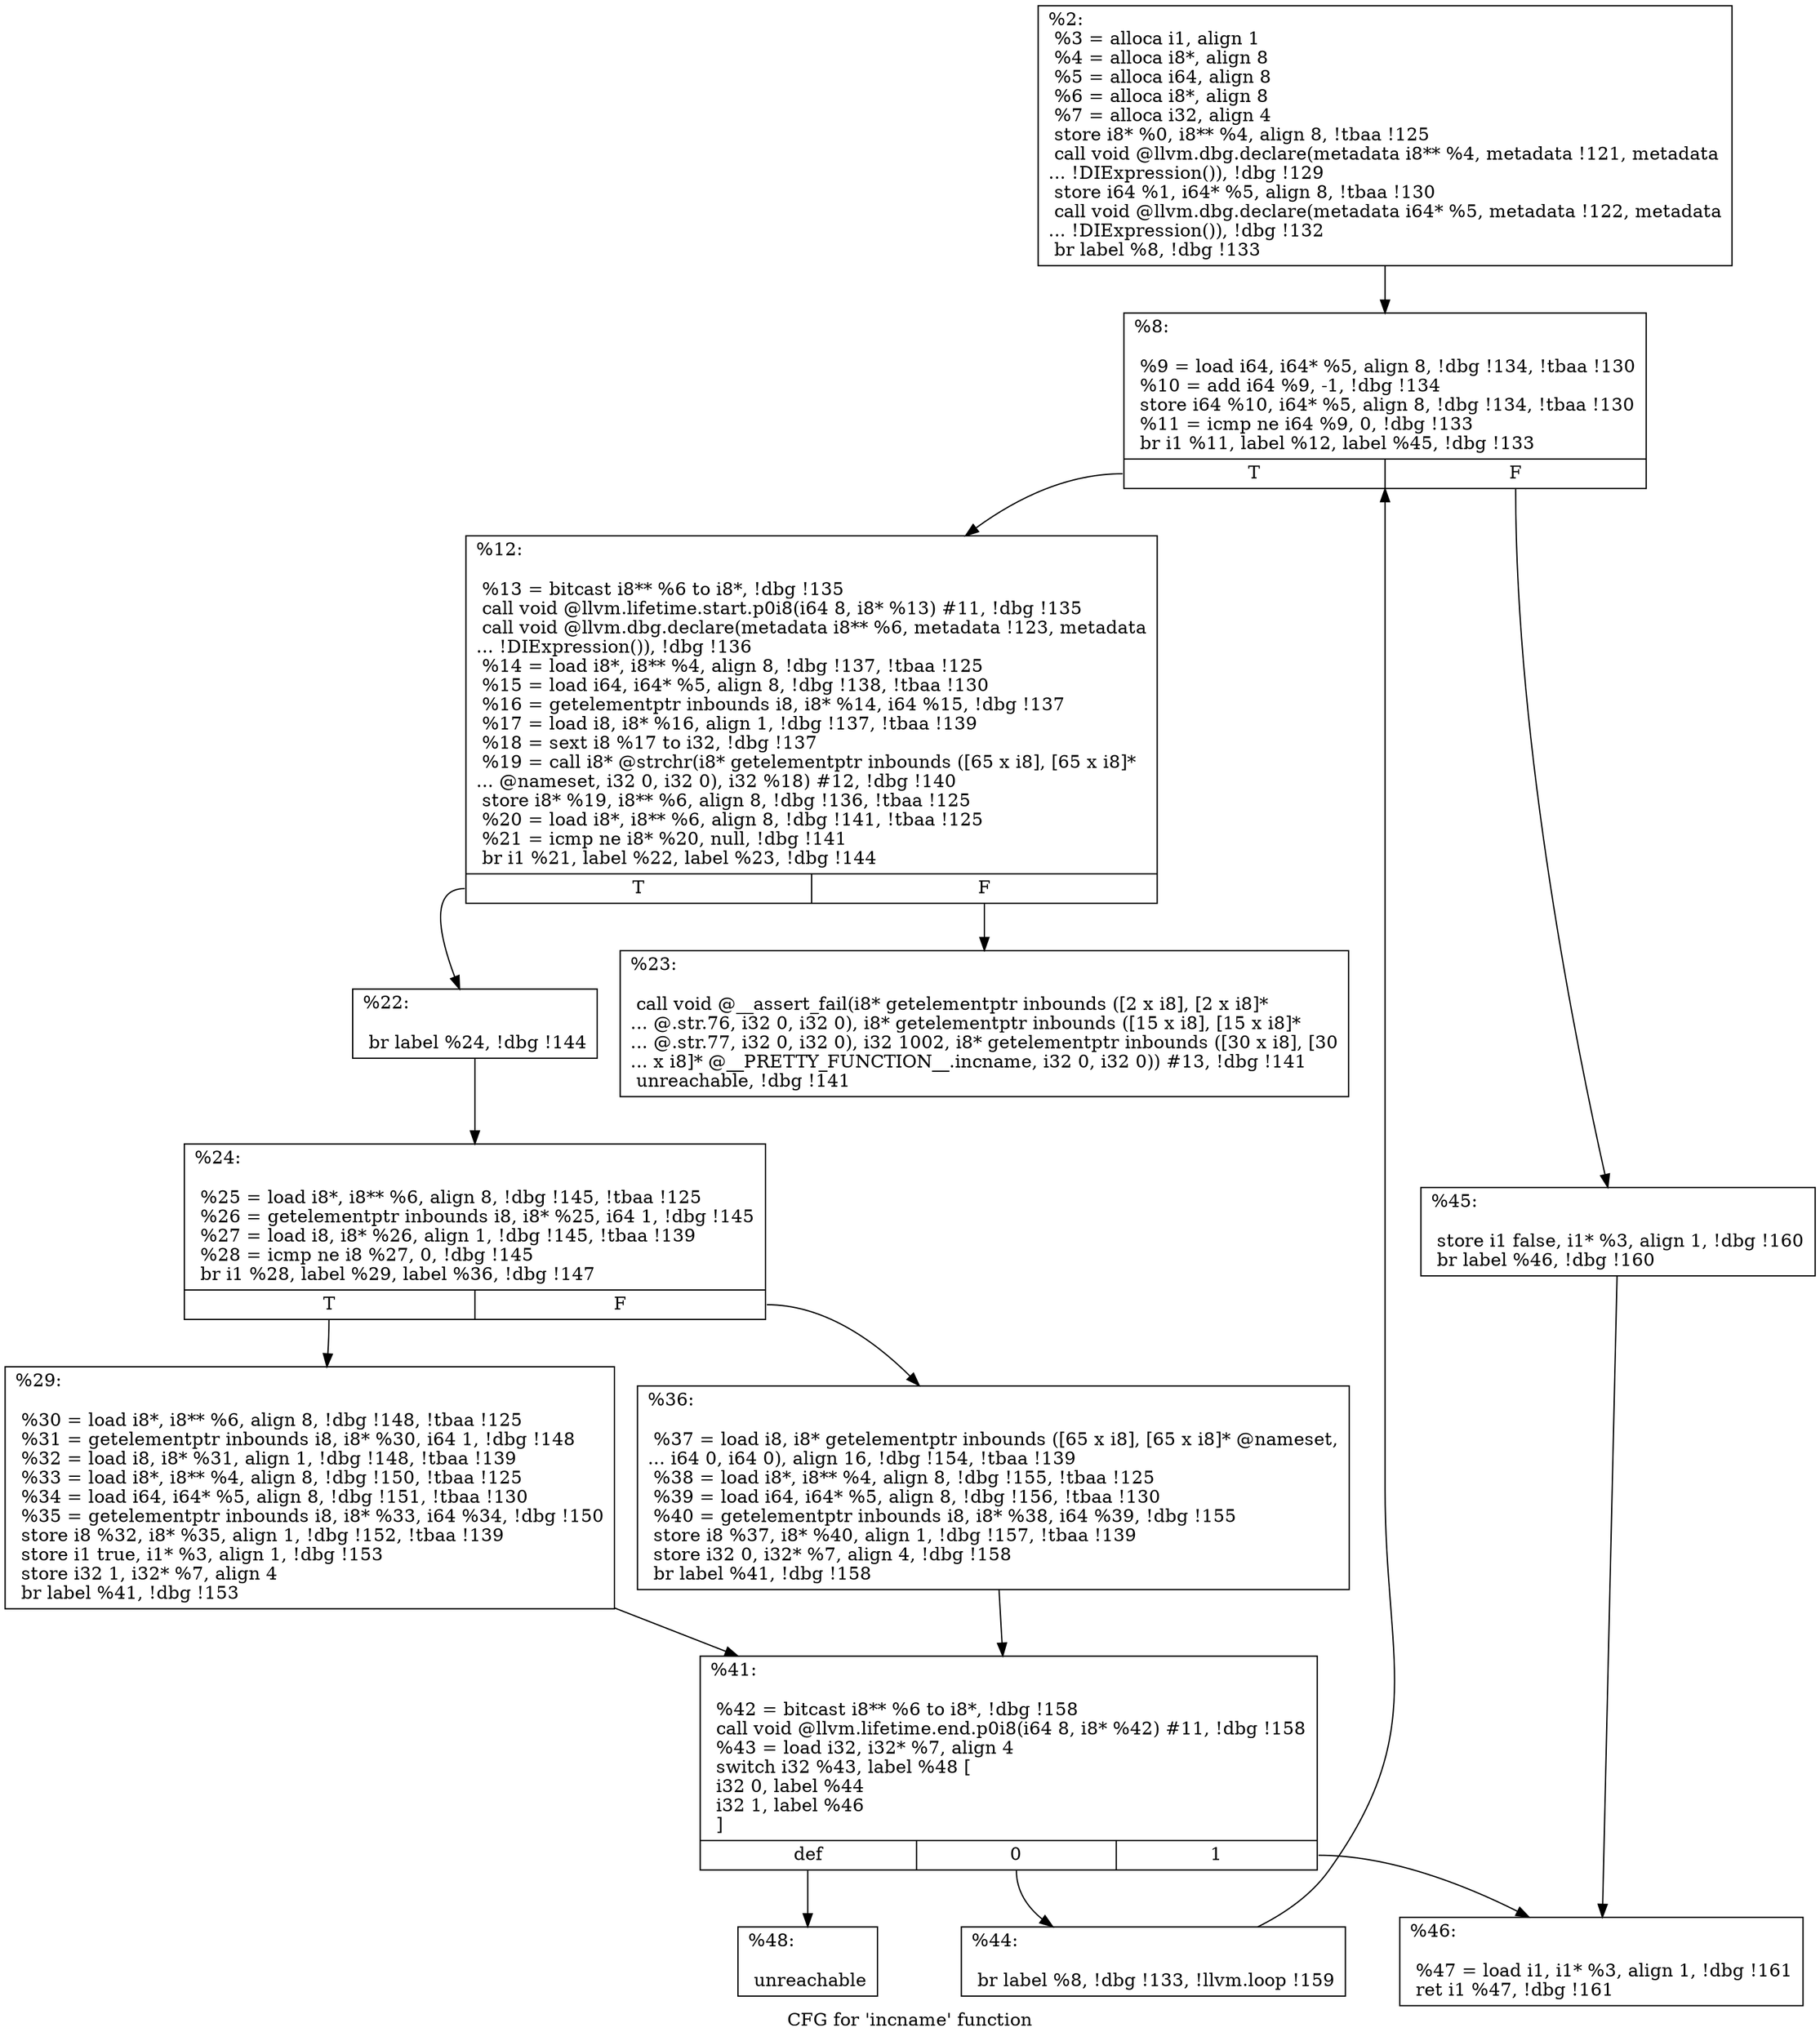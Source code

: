 digraph "CFG for 'incname' function" {
	label="CFG for 'incname' function";

	Node0x1ce9730 [shape=record,label="{%2:\l  %3 = alloca i1, align 1\l  %4 = alloca i8*, align 8\l  %5 = alloca i64, align 8\l  %6 = alloca i8*, align 8\l  %7 = alloca i32, align 4\l  store i8* %0, i8** %4, align 8, !tbaa !125\l  call void @llvm.dbg.declare(metadata i8** %4, metadata !121, metadata\l... !DIExpression()), !dbg !129\l  store i64 %1, i64* %5, align 8, !tbaa !130\l  call void @llvm.dbg.declare(metadata i64* %5, metadata !122, metadata\l... !DIExpression()), !dbg !132\l  br label %8, !dbg !133\l}"];
	Node0x1ce9730 -> Node0x1c9a230;
	Node0x1c9a230 [shape=record,label="{%8:\l\l  %9 = load i64, i64* %5, align 8, !dbg !134, !tbaa !130\l  %10 = add i64 %9, -1, !dbg !134\l  store i64 %10, i64* %5, align 8, !dbg !134, !tbaa !130\l  %11 = icmp ne i64 %9, 0, !dbg !133\l  br i1 %11, label %12, label %45, !dbg !133\l|{<s0>T|<s1>F}}"];
	Node0x1c9a230:s0 -> Node0x1c9a280;
	Node0x1c9a230:s1 -> Node0x1c9a500;
	Node0x1c9a280 [shape=record,label="{%12:\l\l  %13 = bitcast i8** %6 to i8*, !dbg !135\l  call void @llvm.lifetime.start.p0i8(i64 8, i8* %13) #11, !dbg !135\l  call void @llvm.dbg.declare(metadata i8** %6, metadata !123, metadata\l... !DIExpression()), !dbg !136\l  %14 = load i8*, i8** %4, align 8, !dbg !137, !tbaa !125\l  %15 = load i64, i64* %5, align 8, !dbg !138, !tbaa !130\l  %16 = getelementptr inbounds i8, i8* %14, i64 %15, !dbg !137\l  %17 = load i8, i8* %16, align 1, !dbg !137, !tbaa !139\l  %18 = sext i8 %17 to i32, !dbg !137\l  %19 = call i8* @strchr(i8* getelementptr inbounds ([65 x i8], [65 x i8]*\l... @nameset, i32 0, i32 0), i32 %18) #12, !dbg !140\l  store i8* %19, i8** %6, align 8, !dbg !136, !tbaa !125\l  %20 = load i8*, i8** %6, align 8, !dbg !141, !tbaa !125\l  %21 = icmp ne i8* %20, null, !dbg !141\l  br i1 %21, label %22, label %23, !dbg !144\l|{<s0>T|<s1>F}}"];
	Node0x1c9a280:s0 -> Node0x1c9a2d0;
	Node0x1c9a280:s1 -> Node0x1c9a320;
	Node0x1c9a2d0 [shape=record,label="{%22:\l\l  br label %24, !dbg !144\l}"];
	Node0x1c9a2d0 -> Node0x1c9a370;
	Node0x1c9a320 [shape=record,label="{%23:\l\l  call void @__assert_fail(i8* getelementptr inbounds ([2 x i8], [2 x i8]*\l... @.str.76, i32 0, i32 0), i8* getelementptr inbounds ([15 x i8], [15 x i8]*\l... @.str.77, i32 0, i32 0), i32 1002, i8* getelementptr inbounds ([30 x i8], [30\l... x i8]* @__PRETTY_FUNCTION__.incname, i32 0, i32 0)) #13, !dbg !141\l  unreachable, !dbg !141\l}"];
	Node0x1c9a370 [shape=record,label="{%24:\l\l  %25 = load i8*, i8** %6, align 8, !dbg !145, !tbaa !125\l  %26 = getelementptr inbounds i8, i8* %25, i64 1, !dbg !145\l  %27 = load i8, i8* %26, align 1, !dbg !145, !tbaa !139\l  %28 = icmp ne i8 %27, 0, !dbg !145\l  br i1 %28, label %29, label %36, !dbg !147\l|{<s0>T|<s1>F}}"];
	Node0x1c9a370:s0 -> Node0x1c9a3c0;
	Node0x1c9a370:s1 -> Node0x1c9a410;
	Node0x1c9a3c0 [shape=record,label="{%29:\l\l  %30 = load i8*, i8** %6, align 8, !dbg !148, !tbaa !125\l  %31 = getelementptr inbounds i8, i8* %30, i64 1, !dbg !148\l  %32 = load i8, i8* %31, align 1, !dbg !148, !tbaa !139\l  %33 = load i8*, i8** %4, align 8, !dbg !150, !tbaa !125\l  %34 = load i64, i64* %5, align 8, !dbg !151, !tbaa !130\l  %35 = getelementptr inbounds i8, i8* %33, i64 %34, !dbg !150\l  store i8 %32, i8* %35, align 1, !dbg !152, !tbaa !139\l  store i1 true, i1* %3, align 1, !dbg !153\l  store i32 1, i32* %7, align 4\l  br label %41, !dbg !153\l}"];
	Node0x1c9a3c0 -> Node0x1c9a460;
	Node0x1c9a410 [shape=record,label="{%36:\l\l  %37 = load i8, i8* getelementptr inbounds ([65 x i8], [65 x i8]* @nameset,\l... i64 0, i64 0), align 16, !dbg !154, !tbaa !139\l  %38 = load i8*, i8** %4, align 8, !dbg !155, !tbaa !125\l  %39 = load i64, i64* %5, align 8, !dbg !156, !tbaa !130\l  %40 = getelementptr inbounds i8, i8* %38, i64 %39, !dbg !155\l  store i8 %37, i8* %40, align 1, !dbg !157, !tbaa !139\l  store i32 0, i32* %7, align 4, !dbg !158\l  br label %41, !dbg !158\l}"];
	Node0x1c9a410 -> Node0x1c9a460;
	Node0x1c9a460 [shape=record,label="{%41:\l\l  %42 = bitcast i8** %6 to i8*, !dbg !158\l  call void @llvm.lifetime.end.p0i8(i64 8, i8* %42) #11, !dbg !158\l  %43 = load i32, i32* %7, align 4\l  switch i32 %43, label %48 [\l    i32 0, label %44\l    i32 1, label %46\l  ]\l|{<s0>def|<s1>0|<s2>1}}"];
	Node0x1c9a460:s0 -> Node0x1c9a5a0;
	Node0x1c9a460:s1 -> Node0x1c9a4b0;
	Node0x1c9a460:s2 -> Node0x1c9a550;
	Node0x1c9a4b0 [shape=record,label="{%44:\l\l  br label %8, !dbg !133, !llvm.loop !159\l}"];
	Node0x1c9a4b0 -> Node0x1c9a230;
	Node0x1c9a500 [shape=record,label="{%45:\l\l  store i1 false, i1* %3, align 1, !dbg !160\l  br label %46, !dbg !160\l}"];
	Node0x1c9a500 -> Node0x1c9a550;
	Node0x1c9a550 [shape=record,label="{%46:\l\l  %47 = load i1, i1* %3, align 1, !dbg !161\l  ret i1 %47, !dbg !161\l}"];
	Node0x1c9a5a0 [shape=record,label="{%48:\l\l  unreachable\l}"];
}
